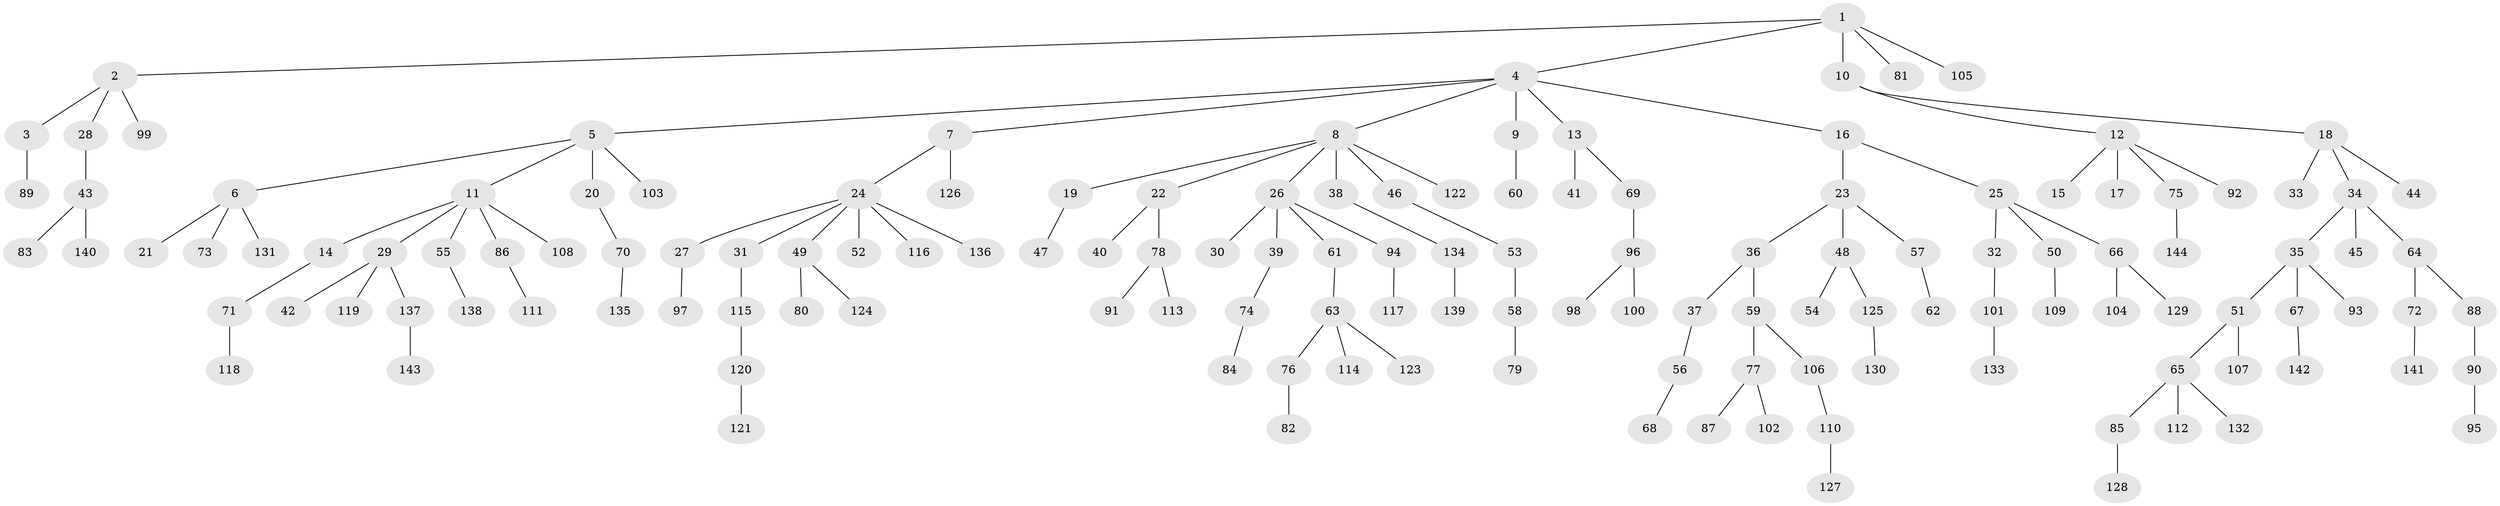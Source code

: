 // Generated by graph-tools (version 1.1) at 2025/11/02/27/25 16:11:28]
// undirected, 144 vertices, 143 edges
graph export_dot {
graph [start="1"]
  node [color=gray90,style=filled];
  1;
  2;
  3;
  4;
  5;
  6;
  7;
  8;
  9;
  10;
  11;
  12;
  13;
  14;
  15;
  16;
  17;
  18;
  19;
  20;
  21;
  22;
  23;
  24;
  25;
  26;
  27;
  28;
  29;
  30;
  31;
  32;
  33;
  34;
  35;
  36;
  37;
  38;
  39;
  40;
  41;
  42;
  43;
  44;
  45;
  46;
  47;
  48;
  49;
  50;
  51;
  52;
  53;
  54;
  55;
  56;
  57;
  58;
  59;
  60;
  61;
  62;
  63;
  64;
  65;
  66;
  67;
  68;
  69;
  70;
  71;
  72;
  73;
  74;
  75;
  76;
  77;
  78;
  79;
  80;
  81;
  82;
  83;
  84;
  85;
  86;
  87;
  88;
  89;
  90;
  91;
  92;
  93;
  94;
  95;
  96;
  97;
  98;
  99;
  100;
  101;
  102;
  103;
  104;
  105;
  106;
  107;
  108;
  109;
  110;
  111;
  112;
  113;
  114;
  115;
  116;
  117;
  118;
  119;
  120;
  121;
  122;
  123;
  124;
  125;
  126;
  127;
  128;
  129;
  130;
  131;
  132;
  133;
  134;
  135;
  136;
  137;
  138;
  139;
  140;
  141;
  142;
  143;
  144;
  1 -- 2;
  1 -- 4;
  1 -- 10;
  1 -- 81;
  1 -- 105;
  2 -- 3;
  2 -- 28;
  2 -- 99;
  3 -- 89;
  4 -- 5;
  4 -- 7;
  4 -- 8;
  4 -- 9;
  4 -- 13;
  4 -- 16;
  5 -- 6;
  5 -- 11;
  5 -- 20;
  5 -- 103;
  6 -- 21;
  6 -- 73;
  6 -- 131;
  7 -- 24;
  7 -- 126;
  8 -- 19;
  8 -- 22;
  8 -- 26;
  8 -- 38;
  8 -- 46;
  8 -- 122;
  9 -- 60;
  10 -- 12;
  10 -- 18;
  11 -- 14;
  11 -- 29;
  11 -- 55;
  11 -- 86;
  11 -- 108;
  12 -- 15;
  12 -- 17;
  12 -- 75;
  12 -- 92;
  13 -- 41;
  13 -- 69;
  14 -- 71;
  16 -- 23;
  16 -- 25;
  18 -- 33;
  18 -- 34;
  18 -- 44;
  19 -- 47;
  20 -- 70;
  22 -- 40;
  22 -- 78;
  23 -- 36;
  23 -- 48;
  23 -- 57;
  24 -- 27;
  24 -- 31;
  24 -- 49;
  24 -- 52;
  24 -- 116;
  24 -- 136;
  25 -- 32;
  25 -- 50;
  25 -- 66;
  26 -- 30;
  26 -- 39;
  26 -- 61;
  26 -- 94;
  27 -- 97;
  28 -- 43;
  29 -- 42;
  29 -- 119;
  29 -- 137;
  31 -- 115;
  32 -- 101;
  34 -- 35;
  34 -- 45;
  34 -- 64;
  35 -- 51;
  35 -- 67;
  35 -- 93;
  36 -- 37;
  36 -- 59;
  37 -- 56;
  38 -- 134;
  39 -- 74;
  43 -- 83;
  43 -- 140;
  46 -- 53;
  48 -- 54;
  48 -- 125;
  49 -- 80;
  49 -- 124;
  50 -- 109;
  51 -- 65;
  51 -- 107;
  53 -- 58;
  55 -- 138;
  56 -- 68;
  57 -- 62;
  58 -- 79;
  59 -- 77;
  59 -- 106;
  61 -- 63;
  63 -- 76;
  63 -- 114;
  63 -- 123;
  64 -- 72;
  64 -- 88;
  65 -- 85;
  65 -- 112;
  65 -- 132;
  66 -- 104;
  66 -- 129;
  67 -- 142;
  69 -- 96;
  70 -- 135;
  71 -- 118;
  72 -- 141;
  74 -- 84;
  75 -- 144;
  76 -- 82;
  77 -- 87;
  77 -- 102;
  78 -- 91;
  78 -- 113;
  85 -- 128;
  86 -- 111;
  88 -- 90;
  90 -- 95;
  94 -- 117;
  96 -- 98;
  96 -- 100;
  101 -- 133;
  106 -- 110;
  110 -- 127;
  115 -- 120;
  120 -- 121;
  125 -- 130;
  134 -- 139;
  137 -- 143;
}
